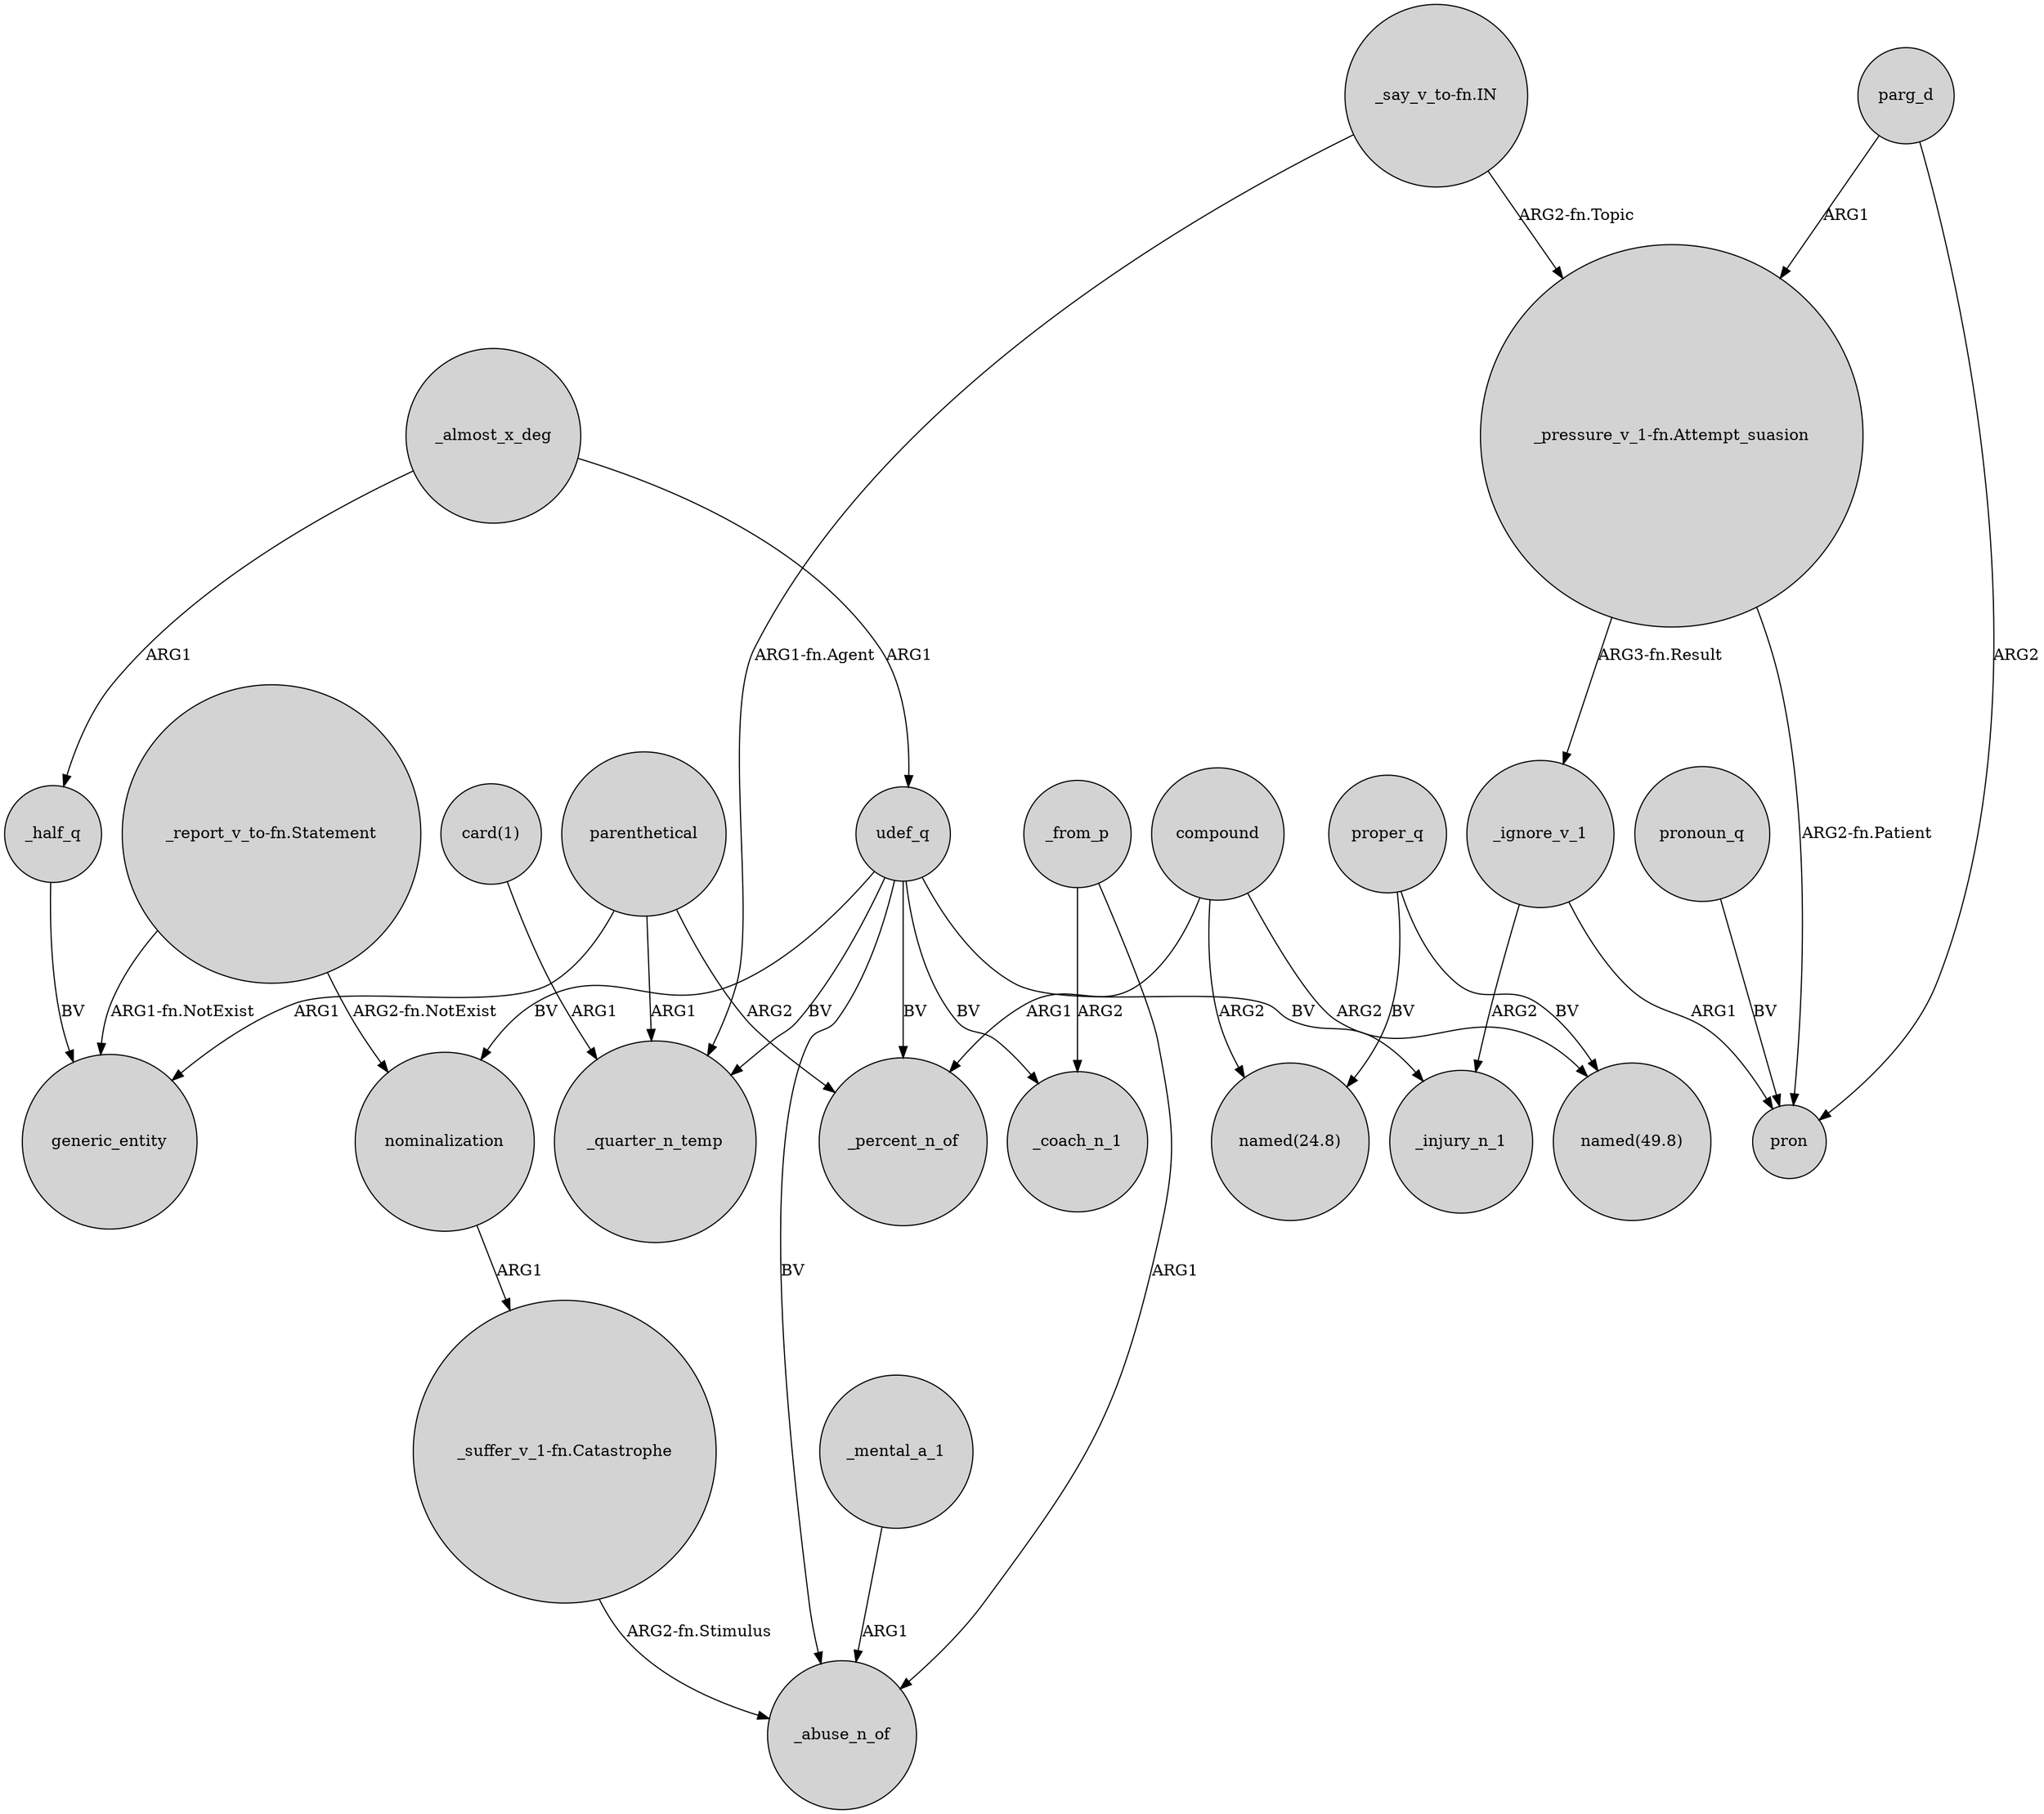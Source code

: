 digraph {
	node [shape=circle style=filled]
	"_report_v_to-fn.Statement" -> generic_entity [label="ARG1-fn.NotExist"]
	parenthetical -> _quarter_n_temp [label=ARG1]
	nominalization -> "_suffer_v_1-fn.Catastrophe" [label=ARG1]
	_almost_x_deg -> udef_q [label=ARG1]
	"_say_v_to-fn.IN" -> _quarter_n_temp [label="ARG1-fn.Agent"]
	parg_d -> pron [label=ARG2]
	"_say_v_to-fn.IN" -> "_pressure_v_1-fn.Attempt_suasion" [label="ARG2-fn.Topic"]
	"_report_v_to-fn.Statement" -> nominalization [label="ARG2-fn.NotExist"]
	_almost_x_deg -> _half_q [label=ARG1]
	pronoun_q -> pron [label=BV]
	_half_q -> generic_entity [label=BV]
	compound -> "named(24.8)" [label=ARG2]
	proper_q -> "named(24.8)" [label=BV]
	udef_q -> _coach_n_1 [label=BV]
	"_pressure_v_1-fn.Attempt_suasion" -> _ignore_v_1 [label="ARG3-fn.Result"]
	compound -> _percent_n_of [label=ARG1]
	parenthetical -> _percent_n_of [label=ARG2]
	proper_q -> "named(49.8)" [label=BV]
	udef_q -> _injury_n_1 [label=BV]
	"_pressure_v_1-fn.Attempt_suasion" -> pron [label="ARG2-fn.Patient"]
	_mental_a_1 -> _abuse_n_of [label=ARG1]
	parenthetical -> generic_entity [label=ARG1]
	_from_p -> _abuse_n_of [label=ARG1]
	udef_q -> nominalization [label=BV]
	compound -> "named(49.8)" [label=ARG2]
	udef_q -> _abuse_n_of [label=BV]
	_from_p -> _coach_n_1 [label=ARG2]
	"_suffer_v_1-fn.Catastrophe" -> _abuse_n_of [label="ARG2-fn.Stimulus"]
	_ignore_v_1 -> pron [label=ARG1]
	"card(1)" -> _quarter_n_temp [label=ARG1]
	udef_q -> _percent_n_of [label=BV]
	udef_q -> _quarter_n_temp [label=BV]
	parg_d -> "_pressure_v_1-fn.Attempt_suasion" [label=ARG1]
	_ignore_v_1 -> _injury_n_1 [label=ARG2]
}
